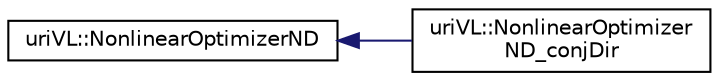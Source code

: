 digraph "Graphical Class Hierarchy"
{
  edge [fontname="Helvetica",fontsize="10",labelfontname="Helvetica",labelfontsize="10"];
  node [fontname="Helvetica",fontsize="10",shape=record];
  rankdir="LR";
  Node1 [label="uriVL::NonlinearOptimizerND",height=0.2,width=0.4,color="black", fillcolor="white", style="filled",URL="$classuriVL_1_1NonlinearOptimizerND.html",tooltip="Pure virtual parent class for all n-dimensional optimizers. "];
  Node1 -> Node2 [dir="back",color="midnightblue",fontsize="10",style="solid",fontname="Helvetica"];
  Node2 [label="uriVL::NonlinearOptimizer\lND_conjDir",height=0.2,width=0.4,color="black", fillcolor="white", style="filled",URL="$classuriVL_1_1NonlinearOptimizerND__conjDir.html",tooltip="Class that implements the conjugate directions line search optomization algorithm. "];
}
